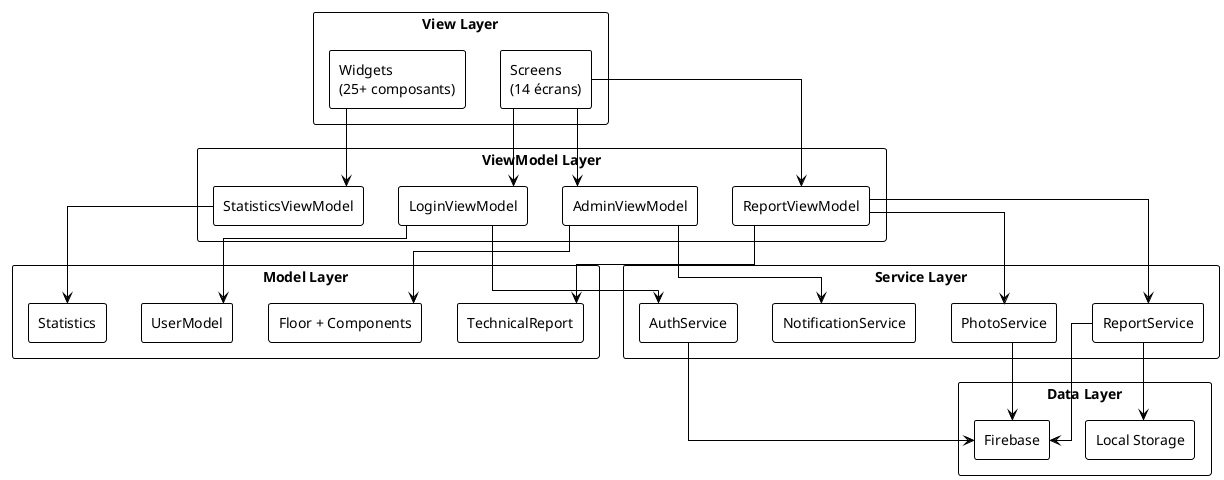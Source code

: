 @startuml
!theme plain
skinparam linetype ortho

rectangle "View Layer" as VIEW {
    rectangle "Screens\n(14 écrans)" as SCREENS
    rectangle "Widgets\n(25+ composants)" as WIDGETS
}

rectangle "ViewModel Layer" as VIEWMODEL {
    rectangle "LoginViewModel" as LOGIN_VM
    rectangle "ReportViewModel" as REPORT_VM
    rectangle "AdminViewModel" as ADMIN_VM
    rectangle "StatisticsViewModel" as STATS_VM
}

rectangle "Model Layer" as MODEL {
    rectangle "UserModel" as USER_MODEL
    rectangle "TechnicalReport" as REPORT_MODEL
    rectangle "Floor + Components" as FLOOR_MODEL
    rectangle "Statistics" as STATS_MODEL
}

rectangle "Service Layer" as SERVICE {
    rectangle "AuthService" as AUTH_SERVICE
    rectangle "ReportService" as REPORT_SERVICE
    rectangle "PhotoService" as PHOTO_SERVICE
    rectangle "NotificationService" as NOTIF_SERVICE
}

rectangle "Data Layer" as DATA {
    rectangle "Firebase" as FIREBASE
    rectangle "Local Storage" as LOCAL
}

SCREENS --> LOGIN_VM
SCREENS --> REPORT_VM
SCREENS --> ADMIN_VM
WIDGETS --> STATS_VM

LOGIN_VM --> USER_MODEL
REPORT_VM --> REPORT_MODEL
ADMIN_VM --> FLOOR_MODEL
STATS_VM --> STATS_MODEL

LOGIN_VM --> AUTH_SERVICE
REPORT_VM --> REPORT_SERVICE
REPORT_VM --> PHOTO_SERVICE
ADMIN_VM --> NOTIF_SERVICE

AUTH_SERVICE --> FIREBASE
REPORT_SERVICE --> FIREBASE
REPORT_SERVICE --> LOCAL
PHOTO_SERVICE --> FIREBASE

@enduml